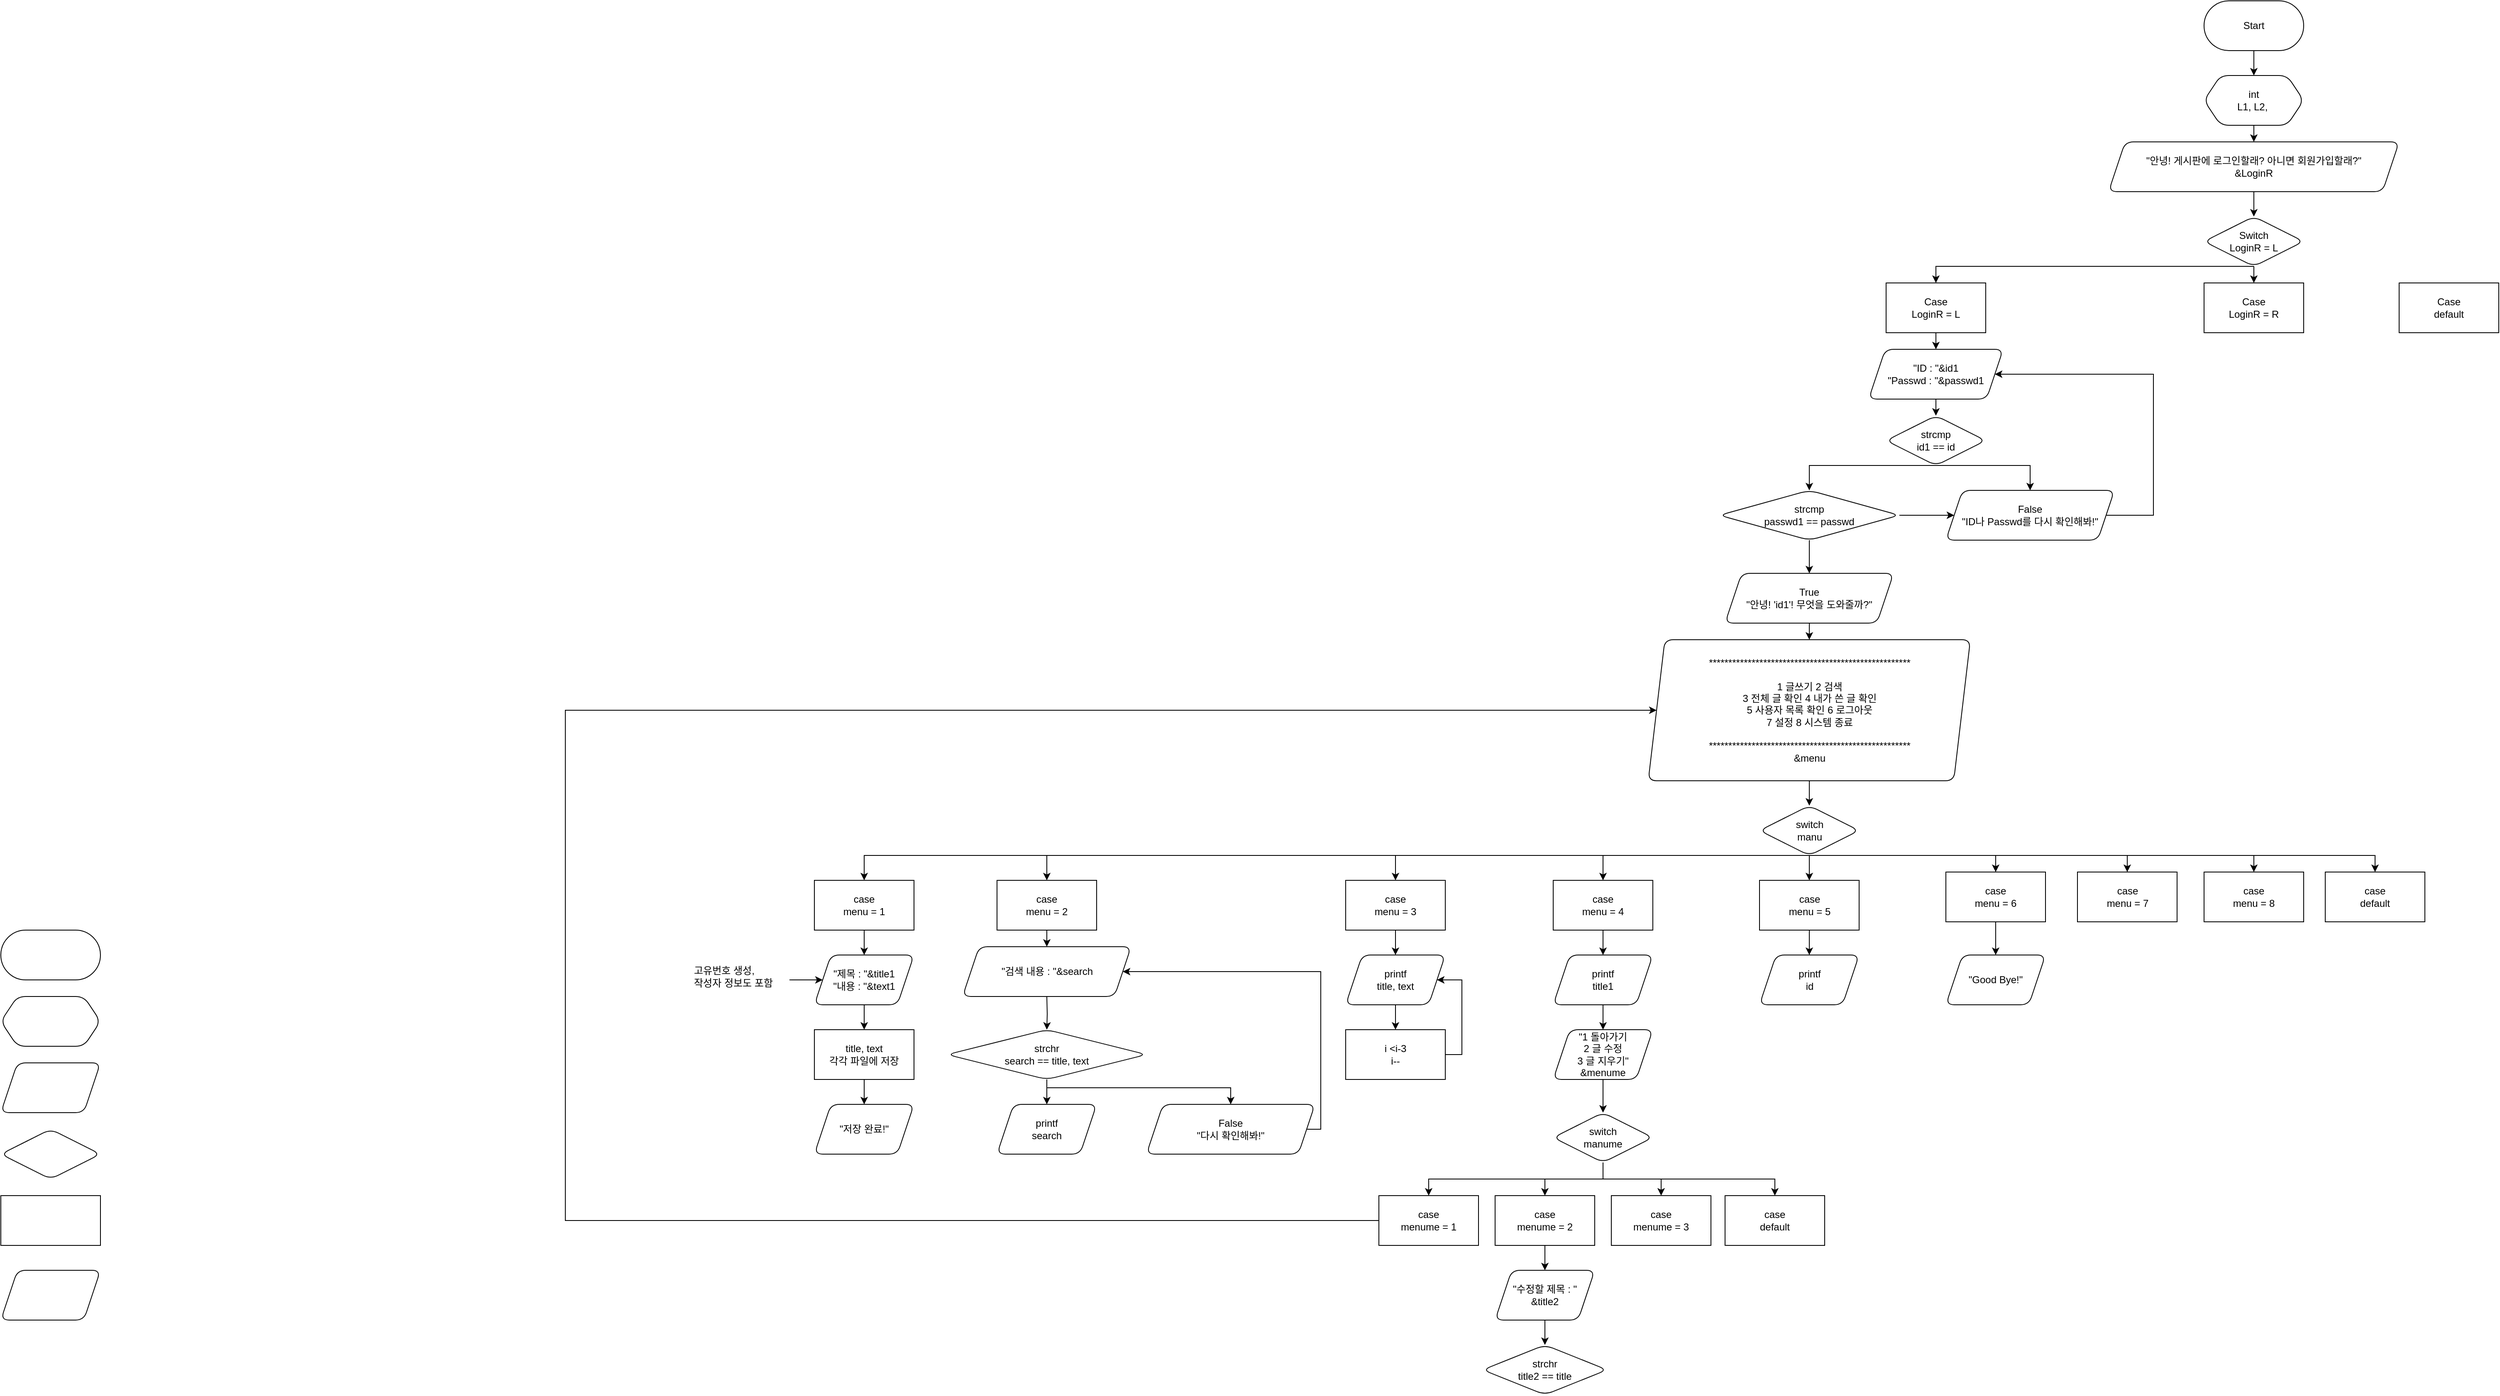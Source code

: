 <mxfile version="21.6.9" type="github">
  <diagram name="페이지-1" id="nsthZNYcR3cqLZR4O99o">
    <mxGraphModel dx="3876" dy="628" grid="1" gridSize="10" guides="1" tooltips="1" connect="1" arrows="1" fold="1" page="1" pageScale="1" pageWidth="827" pageHeight="1169" math="0" shadow="0">
      <root>
        <mxCell id="0" />
        <mxCell id="1" parent="0" />
        <mxCell id="FY-_gAm6HcSWA7IgdV3F-40" style="edgeStyle=orthogonalEdgeStyle;rounded=0;orthogonalLoop=1;jettySize=auto;html=1;exitX=0.5;exitY=1;exitDx=0;exitDy=0;entryX=0.5;entryY=0;entryDx=0;entryDy=0;fontFamily=Helvetica;fontSize=12;fontColor=default;" parent="1" source="FY-_gAm6HcSWA7IgdV3F-2" target="FY-_gAm6HcSWA7IgdV3F-4" edge="1">
          <mxGeometry relative="1" as="geometry" />
        </mxCell>
        <mxCell id="FY-_gAm6HcSWA7IgdV3F-2" value="Start" style="rounded=1;whiteSpace=wrap;html=1;arcSize=50;" parent="1" vertex="1">
          <mxGeometry x="354" y="40" width="120" height="60" as="geometry" />
        </mxCell>
        <mxCell id="FY-_gAm6HcSWA7IgdV3F-41" style="edgeStyle=orthogonalEdgeStyle;rounded=0;orthogonalLoop=1;jettySize=auto;html=1;exitX=0.5;exitY=1;exitDx=0;exitDy=0;entryX=0.5;entryY=0;entryDx=0;entryDy=0;fontFamily=Helvetica;fontSize=12;fontColor=default;" parent="1" source="FY-_gAm6HcSWA7IgdV3F-4" target="FY-_gAm6HcSWA7IgdV3F-6" edge="1">
          <mxGeometry relative="1" as="geometry" />
        </mxCell>
        <mxCell id="FY-_gAm6HcSWA7IgdV3F-4" value="int&lt;br&gt;L1, L2,&amp;nbsp;" style="shape=hexagon;perimeter=hexagonPerimeter2;whiteSpace=wrap;html=1;fixedSize=1;rounded=1;strokeColor=default;fontFamily=Helvetica;fontSize=12;fontColor=default;fillColor=default;" parent="1" vertex="1">
          <mxGeometry x="354" y="130" width="120" height="60" as="geometry" />
        </mxCell>
        <mxCell id="FY-_gAm6HcSWA7IgdV3F-42" style="edgeStyle=orthogonalEdgeStyle;rounded=0;orthogonalLoop=1;jettySize=auto;html=1;exitX=0.5;exitY=1;exitDx=0;exitDy=0;entryX=0.5;entryY=0;entryDx=0;entryDy=0;fontFamily=Helvetica;fontSize=12;fontColor=default;" parent="1" source="FY-_gAm6HcSWA7IgdV3F-6" target="FY-_gAm6HcSWA7IgdV3F-11" edge="1">
          <mxGeometry relative="1" as="geometry" />
        </mxCell>
        <mxCell id="FY-_gAm6HcSWA7IgdV3F-6" value="&quot;안녕! 게시판에 로그인할래? 아니면 회원가입할래?&quot;&lt;br&gt;&amp;amp;LoginR" style="shape=parallelogram;perimeter=parallelogramPerimeter;whiteSpace=wrap;html=1;fixedSize=1;rounded=1;strokeColor=default;fontFamily=Helvetica;fontSize=12;fontColor=default;fillColor=default;" parent="1" vertex="1">
          <mxGeometry x="239" y="210" width="350" height="60" as="geometry" />
        </mxCell>
        <mxCell id="FY-_gAm6HcSWA7IgdV3F-7" value="" style="rounded=1;whiteSpace=wrap;html=1;arcSize=50;" parent="1" vertex="1">
          <mxGeometry x="-2300" y="1160" width="120" height="60" as="geometry" />
        </mxCell>
        <mxCell id="FY-_gAm6HcSWA7IgdV3F-8" value="" style="shape=hexagon;perimeter=hexagonPerimeter2;whiteSpace=wrap;html=1;fixedSize=1;rounded=1;strokeColor=default;fontFamily=Helvetica;fontSize=12;fontColor=default;fillColor=default;" parent="1" vertex="1">
          <mxGeometry x="-2300" y="1240" width="120" height="60" as="geometry" />
        </mxCell>
        <mxCell id="FY-_gAm6HcSWA7IgdV3F-9" value="" style="shape=parallelogram;perimeter=parallelogramPerimeter;whiteSpace=wrap;html=1;fixedSize=1;rounded=1;strokeColor=default;fontFamily=Helvetica;fontSize=12;fontColor=default;fillColor=default;" parent="1" vertex="1">
          <mxGeometry x="-2300" y="1320" width="120" height="60" as="geometry" />
        </mxCell>
        <mxCell id="FY-_gAm6HcSWA7IgdV3F-36" style="edgeStyle=orthogonalEdgeStyle;rounded=0;orthogonalLoop=1;jettySize=auto;html=1;exitX=0.5;exitY=1;exitDx=0;exitDy=0;entryX=0.5;entryY=0;entryDx=0;entryDy=0;fontFamily=Helvetica;fontSize=12;fontColor=default;" parent="1" source="FY-_gAm6HcSWA7IgdV3F-11" target="FY-_gAm6HcSWA7IgdV3F-15" edge="1">
          <mxGeometry relative="1" as="geometry">
            <Array as="points">
              <mxPoint x="31" y="360" />
            </Array>
          </mxGeometry>
        </mxCell>
        <mxCell id="FY-_gAm6HcSWA7IgdV3F-43" style="edgeStyle=orthogonalEdgeStyle;rounded=0;orthogonalLoop=1;jettySize=auto;html=1;exitX=0.5;exitY=1;exitDx=0;exitDy=0;entryX=0.5;entryY=0;entryDx=0;entryDy=0;fontFamily=Helvetica;fontSize=12;fontColor=default;" parent="1" source="FY-_gAm6HcSWA7IgdV3F-11" target="FY-_gAm6HcSWA7IgdV3F-16" edge="1">
          <mxGeometry relative="1" as="geometry" />
        </mxCell>
        <mxCell id="FY-_gAm6HcSWA7IgdV3F-11" value="Switch&lt;br&gt;LoginR = L" style="rhombus;whiteSpace=wrap;html=1;rounded=1;strokeColor=default;fontFamily=Helvetica;fontSize=12;fontColor=default;fillColor=default;" parent="1" vertex="1">
          <mxGeometry x="354" y="300" width="120" height="60" as="geometry" />
        </mxCell>
        <mxCell id="FY-_gAm6HcSWA7IgdV3F-12" value="" style="rhombus;whiteSpace=wrap;html=1;rounded=1;strokeColor=default;fontFamily=Helvetica;fontSize=12;fontColor=default;fillColor=default;" parent="1" vertex="1">
          <mxGeometry x="-2300" y="1400" width="120" height="60" as="geometry" />
        </mxCell>
        <mxCell id="FY-_gAm6HcSWA7IgdV3F-35" style="edgeStyle=orthogonalEdgeStyle;rounded=0;orthogonalLoop=1;jettySize=auto;html=1;exitX=0.5;exitY=1;exitDx=0;exitDy=0;entryX=0.5;entryY=0;entryDx=0;entryDy=0;fontFamily=Helvetica;fontSize=12;fontColor=default;" parent="1" source="FY-_gAm6HcSWA7IgdV3F-15" target="FY-_gAm6HcSWA7IgdV3F-21" edge="1">
          <mxGeometry relative="1" as="geometry" />
        </mxCell>
        <mxCell id="FY-_gAm6HcSWA7IgdV3F-15" value="Case&lt;br&gt;LoginR = L" style="rounded=0;whiteSpace=wrap;html=1;strokeColor=default;fontFamily=Helvetica;fontSize=12;fontColor=default;fillColor=default;" parent="1" vertex="1">
          <mxGeometry x="-29" y="380" width="120" height="60" as="geometry" />
        </mxCell>
        <mxCell id="FY-_gAm6HcSWA7IgdV3F-16" value="Case&lt;br&gt;LoginR = R" style="rounded=0;whiteSpace=wrap;html=1;strokeColor=default;fontFamily=Helvetica;fontSize=12;fontColor=default;fillColor=default;" parent="1" vertex="1">
          <mxGeometry x="354" y="380" width="120" height="60" as="geometry" />
        </mxCell>
        <mxCell id="FY-_gAm6HcSWA7IgdV3F-17" value="Case&lt;br&gt;default" style="rounded=0;whiteSpace=wrap;html=1;strokeColor=default;fontFamily=Helvetica;fontSize=12;fontColor=default;fillColor=default;" parent="1" vertex="1">
          <mxGeometry x="589" y="380" width="120" height="60" as="geometry" />
        </mxCell>
        <mxCell id="FY-_gAm6HcSWA7IgdV3F-18" value="" style="rounded=0;whiteSpace=wrap;html=1;strokeColor=default;fontFamily=Helvetica;fontSize=12;fontColor=default;fillColor=default;" parent="1" vertex="1">
          <mxGeometry x="-2300" y="1480" width="120" height="60" as="geometry" />
        </mxCell>
        <mxCell id="FY-_gAm6HcSWA7IgdV3F-19" value="" style="shape=parallelogram;perimeter=parallelogramPerimeter;whiteSpace=wrap;html=1;fixedSize=1;rounded=1;strokeColor=default;fontFamily=Helvetica;fontSize=12;fontColor=default;fillColor=default;" parent="1" vertex="1">
          <mxGeometry x="-2300" y="1570" width="120" height="60" as="geometry" />
        </mxCell>
        <mxCell id="FY-_gAm6HcSWA7IgdV3F-34" style="edgeStyle=orthogonalEdgeStyle;rounded=0;orthogonalLoop=1;jettySize=auto;html=1;exitX=0.5;exitY=1;exitDx=0;exitDy=0;entryX=0.5;entryY=0;entryDx=0;entryDy=0;fontFamily=Helvetica;fontSize=12;fontColor=default;" parent="1" source="FY-_gAm6HcSWA7IgdV3F-21" target="FY-_gAm6HcSWA7IgdV3F-23" edge="1">
          <mxGeometry relative="1" as="geometry" />
        </mxCell>
        <mxCell id="FY-_gAm6HcSWA7IgdV3F-21" value="&quot;ID : &quot;&amp;amp;id1&lt;br&gt;&quot;Passwd : &quot;&amp;amp;passwd1" style="shape=parallelogram;perimeter=parallelogramPerimeter;whiteSpace=wrap;html=1;fixedSize=1;rounded=1;strokeColor=default;fontFamily=Helvetica;fontSize=12;fontColor=default;fillColor=default;" parent="1" vertex="1">
          <mxGeometry x="-50" y="460" width="162" height="60" as="geometry" />
        </mxCell>
        <mxCell id="FY-_gAm6HcSWA7IgdV3F-31" style="edgeStyle=orthogonalEdgeStyle;rounded=0;orthogonalLoop=1;jettySize=auto;html=1;exitX=0.5;exitY=1;exitDx=0;exitDy=0;entryX=0.5;entryY=0;entryDx=0;entryDy=0;fontFamily=Helvetica;fontSize=12;fontColor=default;" parent="1" source="FY-_gAm6HcSWA7IgdV3F-23" target="FY-_gAm6HcSWA7IgdV3F-25" edge="1">
          <mxGeometry relative="1" as="geometry">
            <Array as="points">
              <mxPoint x="145" y="600" />
            </Array>
          </mxGeometry>
        </mxCell>
        <mxCell id="FY-_gAm6HcSWA7IgdV3F-37" style="edgeStyle=orthogonalEdgeStyle;rounded=0;orthogonalLoop=1;jettySize=auto;html=1;exitX=0.5;exitY=1;exitDx=0;exitDy=0;entryX=0.5;entryY=0;entryDx=0;entryDy=0;fontFamily=Helvetica;fontSize=12;fontColor=default;" parent="1" source="FY-_gAm6HcSWA7IgdV3F-23" target="FY-_gAm6HcSWA7IgdV3F-29" edge="1">
          <mxGeometry relative="1" as="geometry">
            <Array as="points">
              <mxPoint x="-121" y="600" />
            </Array>
          </mxGeometry>
        </mxCell>
        <mxCell id="FY-_gAm6HcSWA7IgdV3F-23" value="strcmp&lt;br&gt;id1 == id" style="rhombus;whiteSpace=wrap;html=1;rounded=1;strokeColor=default;fontFamily=Helvetica;fontSize=12;fontColor=default;fillColor=default;" parent="1" vertex="1">
          <mxGeometry x="-29" y="540" width="120" height="60" as="geometry" />
        </mxCell>
        <mxCell id="FY-_gAm6HcSWA7IgdV3F-56" style="edgeStyle=orthogonalEdgeStyle;rounded=0;orthogonalLoop=1;jettySize=auto;html=1;exitX=0.5;exitY=1;exitDx=0;exitDy=0;entryX=0.5;entryY=0;entryDx=0;entryDy=0;fontFamily=Helvetica;fontSize=12;fontColor=default;" parent="1" source="FY-_gAm6HcSWA7IgdV3F-24" target="FY-_gAm6HcSWA7IgdV3F-44" edge="1">
          <mxGeometry relative="1" as="geometry" />
        </mxCell>
        <mxCell id="FY-_gAm6HcSWA7IgdV3F-24" value="True&lt;br&gt;&quot;안녕! &#39;id1&#39;! 무엇을 도와줄까?&quot;" style="shape=parallelogram;perimeter=parallelogramPerimeter;whiteSpace=wrap;html=1;fixedSize=1;rounded=1;strokeColor=default;fontFamily=Helvetica;fontSize=12;fontColor=default;fillColor=default;" parent="1" vertex="1">
          <mxGeometry x="-223" y="730" width="203" height="60" as="geometry" />
        </mxCell>
        <mxCell id="FY-_gAm6HcSWA7IgdV3F-27" style="edgeStyle=orthogonalEdgeStyle;rounded=0;orthogonalLoop=1;jettySize=auto;html=1;exitX=1;exitY=0.5;exitDx=0;exitDy=0;entryX=1;entryY=0.5;entryDx=0;entryDy=0;fontFamily=Helvetica;fontSize=12;fontColor=default;" parent="1" source="FY-_gAm6HcSWA7IgdV3F-25" target="FY-_gAm6HcSWA7IgdV3F-21" edge="1">
          <mxGeometry relative="1" as="geometry">
            <Array as="points">
              <mxPoint x="293" y="660" />
              <mxPoint x="293" y="490" />
            </Array>
          </mxGeometry>
        </mxCell>
        <mxCell id="FY-_gAm6HcSWA7IgdV3F-25" value="False&lt;br&gt;&quot;ID나 Passwd를 다시 확인해봐!&quot;" style="shape=parallelogram;perimeter=parallelogramPerimeter;whiteSpace=wrap;html=1;fixedSize=1;rounded=1;strokeColor=default;fontFamily=Helvetica;fontSize=12;fontColor=default;fillColor=default;" parent="1" vertex="1">
          <mxGeometry x="43" y="630" width="203" height="60" as="geometry" />
        </mxCell>
        <mxCell id="FY-_gAm6HcSWA7IgdV3F-38" style="edgeStyle=orthogonalEdgeStyle;rounded=0;orthogonalLoop=1;jettySize=auto;html=1;exitX=1;exitY=0.5;exitDx=0;exitDy=0;entryX=0;entryY=0.5;entryDx=0;entryDy=0;fontFamily=Helvetica;fontSize=12;fontColor=default;" parent="1" source="FY-_gAm6HcSWA7IgdV3F-29" target="FY-_gAm6HcSWA7IgdV3F-25" edge="1">
          <mxGeometry relative="1" as="geometry" />
        </mxCell>
        <mxCell id="FY-_gAm6HcSWA7IgdV3F-39" style="edgeStyle=orthogonalEdgeStyle;rounded=0;orthogonalLoop=1;jettySize=auto;html=1;exitX=0.5;exitY=1;exitDx=0;exitDy=0;entryX=0.5;entryY=0;entryDx=0;entryDy=0;fontFamily=Helvetica;fontSize=12;fontColor=default;" parent="1" source="FY-_gAm6HcSWA7IgdV3F-29" target="FY-_gAm6HcSWA7IgdV3F-24" edge="1">
          <mxGeometry relative="1" as="geometry" />
        </mxCell>
        <mxCell id="FY-_gAm6HcSWA7IgdV3F-29" value="strcmp&lt;br&gt;passwd1 == passwd" style="rhombus;whiteSpace=wrap;html=1;rounded=1;strokeColor=default;fontFamily=Helvetica;fontSize=12;fontColor=default;fillColor=default;" parent="1" vertex="1">
          <mxGeometry x="-230" y="630" width="217" height="60" as="geometry" />
        </mxCell>
        <mxCell id="FY-_gAm6HcSWA7IgdV3F-57" style="edgeStyle=orthogonalEdgeStyle;rounded=0;orthogonalLoop=1;jettySize=auto;html=1;exitX=0.5;exitY=1;exitDx=0;exitDy=0;fontFamily=Helvetica;fontSize=12;fontColor=default;" parent="1" source="FY-_gAm6HcSWA7IgdV3F-44" target="FY-_gAm6HcSWA7IgdV3F-47" edge="1">
          <mxGeometry relative="1" as="geometry" />
        </mxCell>
        <mxCell id="FY-_gAm6HcSWA7IgdV3F-44" value="****************************************************&lt;br&gt;&lt;br&gt;1 글쓰기 2 검색&lt;br&gt;3 전체 글 확인 4 내가 쓴 글 확인&lt;br&gt;5 사용자 목록 확인 6 로그아웃&lt;br&gt;7 설정 8 시스템 종료&lt;br&gt;&lt;br style=&quot;border-color: var(--border-color);&quot;&gt;****************************************************&lt;br style=&quot;border-color: var(--border-color);&quot;&gt;&amp;amp;menu" style="shape=parallelogram;perimeter=parallelogramPerimeter;whiteSpace=wrap;html=1;fixedSize=1;rounded=1;strokeColor=default;fontFamily=Helvetica;fontSize=12;fontColor=default;fillColor=default;" parent="1" vertex="1">
          <mxGeometry x="-315.5" y="810" width="388" height="170" as="geometry" />
        </mxCell>
        <mxCell id="A4JI698v6AGm3iHBR7Dz-9" style="edgeStyle=orthogonalEdgeStyle;rounded=0;orthogonalLoop=1;jettySize=auto;html=1;exitX=0.5;exitY=1;exitDx=0;exitDy=0;" edge="1" parent="1" source="FY-_gAm6HcSWA7IgdV3F-46" target="Zyz3G5OSjQmwD31ZuKzT-2">
          <mxGeometry relative="1" as="geometry" />
        </mxCell>
        <mxCell id="FY-_gAm6HcSWA7IgdV3F-46" value="case&lt;br&gt;menu = 1" style="rounded=0;whiteSpace=wrap;html=1;strokeColor=default;fontFamily=Helvetica;fontSize=12;fontColor=default;fillColor=default;" parent="1" vertex="1">
          <mxGeometry x="-1320" y="1100" width="120" height="60" as="geometry" />
        </mxCell>
        <mxCell id="FY-_gAm6HcSWA7IgdV3F-58" style="edgeStyle=orthogonalEdgeStyle;rounded=0;orthogonalLoop=1;jettySize=auto;html=1;exitX=0.5;exitY=1;exitDx=0;exitDy=0;entryX=0.5;entryY=0;entryDx=0;entryDy=0;fontFamily=Helvetica;fontSize=12;fontColor=default;" parent="1" source="FY-_gAm6HcSWA7IgdV3F-47" target="FY-_gAm6HcSWA7IgdV3F-46" edge="1">
          <mxGeometry relative="1" as="geometry">
            <Array as="points">
              <mxPoint x="-1260" y="1070" />
            </Array>
          </mxGeometry>
        </mxCell>
        <mxCell id="FY-_gAm6HcSWA7IgdV3F-59" style="edgeStyle=orthogonalEdgeStyle;rounded=0;orthogonalLoop=1;jettySize=auto;html=1;exitX=0.5;exitY=1;exitDx=0;exitDy=0;entryX=0.5;entryY=0;entryDx=0;entryDy=0;fontFamily=Helvetica;fontSize=12;fontColor=default;" parent="1" source="FY-_gAm6HcSWA7IgdV3F-47" target="FY-_gAm6HcSWA7IgdV3F-48" edge="1">
          <mxGeometry relative="1" as="geometry">
            <Array as="points">
              <mxPoint x="-1040" y="1070" />
            </Array>
          </mxGeometry>
        </mxCell>
        <mxCell id="FY-_gAm6HcSWA7IgdV3F-60" style="edgeStyle=orthogonalEdgeStyle;rounded=0;orthogonalLoop=1;jettySize=auto;html=1;exitX=0.5;exitY=1;exitDx=0;exitDy=0;entryX=0.5;entryY=0;entryDx=0;entryDy=0;fontFamily=Helvetica;fontSize=12;fontColor=default;" parent="1" source="FY-_gAm6HcSWA7IgdV3F-47" target="FY-_gAm6HcSWA7IgdV3F-49" edge="1">
          <mxGeometry relative="1" as="geometry">
            <Array as="points">
              <mxPoint x="-620" y="1070" />
            </Array>
          </mxGeometry>
        </mxCell>
        <mxCell id="FY-_gAm6HcSWA7IgdV3F-61" style="edgeStyle=orthogonalEdgeStyle;rounded=0;orthogonalLoop=1;jettySize=auto;html=1;exitX=0.5;exitY=1;exitDx=0;exitDy=0;entryX=0.5;entryY=0;entryDx=0;entryDy=0;fontFamily=Helvetica;fontSize=12;fontColor=default;" parent="1" source="FY-_gAm6HcSWA7IgdV3F-47" target="FY-_gAm6HcSWA7IgdV3F-50" edge="1">
          <mxGeometry relative="1" as="geometry">
            <Array as="points">
              <mxPoint x="-370" y="1070" />
            </Array>
          </mxGeometry>
        </mxCell>
        <mxCell id="FY-_gAm6HcSWA7IgdV3F-62" style="edgeStyle=orthogonalEdgeStyle;rounded=0;orthogonalLoop=1;jettySize=auto;html=1;exitX=0.5;exitY=1;exitDx=0;exitDy=0;entryX=0.5;entryY=0;entryDx=0;entryDy=0;fontFamily=Helvetica;fontSize=12;fontColor=default;" parent="1" source="FY-_gAm6HcSWA7IgdV3F-47" target="FY-_gAm6HcSWA7IgdV3F-51" edge="1">
          <mxGeometry relative="1" as="geometry">
            <Array as="points">
              <mxPoint x="-121" y="1080" />
              <mxPoint x="-121" y="1080" />
            </Array>
          </mxGeometry>
        </mxCell>
        <mxCell id="FY-_gAm6HcSWA7IgdV3F-63" style="edgeStyle=orthogonalEdgeStyle;rounded=0;orthogonalLoop=1;jettySize=auto;html=1;exitX=0.5;exitY=1;exitDx=0;exitDy=0;entryX=0.5;entryY=0;entryDx=0;entryDy=0;fontFamily=Helvetica;fontSize=12;fontColor=default;" parent="1" source="FY-_gAm6HcSWA7IgdV3F-47" target="FY-_gAm6HcSWA7IgdV3F-52" edge="1">
          <mxGeometry relative="1" as="geometry">
            <Array as="points">
              <mxPoint x="103" y="1070" />
            </Array>
          </mxGeometry>
        </mxCell>
        <mxCell id="FY-_gAm6HcSWA7IgdV3F-64" style="edgeStyle=orthogonalEdgeStyle;rounded=0;orthogonalLoop=1;jettySize=auto;html=1;exitX=0.5;exitY=1;exitDx=0;exitDy=0;entryX=0.5;entryY=0;entryDx=0;entryDy=0;fontFamily=Helvetica;fontSize=12;fontColor=default;" parent="1" source="FY-_gAm6HcSWA7IgdV3F-47" target="FY-_gAm6HcSWA7IgdV3F-53" edge="1">
          <mxGeometry relative="1" as="geometry">
            <Array as="points">
              <mxPoint x="261" y="1070" />
            </Array>
          </mxGeometry>
        </mxCell>
        <mxCell id="FY-_gAm6HcSWA7IgdV3F-65" style="edgeStyle=orthogonalEdgeStyle;rounded=0;orthogonalLoop=1;jettySize=auto;html=1;exitX=0.5;exitY=1;exitDx=0;exitDy=0;entryX=0.5;entryY=0;entryDx=0;entryDy=0;fontFamily=Helvetica;fontSize=12;fontColor=default;" parent="1" source="FY-_gAm6HcSWA7IgdV3F-47" target="FY-_gAm6HcSWA7IgdV3F-54" edge="1">
          <mxGeometry relative="1" as="geometry">
            <Array as="points">
              <mxPoint x="414" y="1070" />
            </Array>
          </mxGeometry>
        </mxCell>
        <mxCell id="FY-_gAm6HcSWA7IgdV3F-66" style="edgeStyle=orthogonalEdgeStyle;rounded=0;orthogonalLoop=1;jettySize=auto;html=1;exitX=0.5;exitY=1;exitDx=0;exitDy=0;entryX=0.5;entryY=0;entryDx=0;entryDy=0;fontFamily=Helvetica;fontSize=12;fontColor=default;" parent="1" source="FY-_gAm6HcSWA7IgdV3F-47" target="FY-_gAm6HcSWA7IgdV3F-55" edge="1">
          <mxGeometry relative="1" as="geometry">
            <Array as="points">
              <mxPoint x="560" y="1070" />
            </Array>
          </mxGeometry>
        </mxCell>
        <mxCell id="FY-_gAm6HcSWA7IgdV3F-47" value="switch&lt;br&gt;manu" style="rhombus;whiteSpace=wrap;html=1;rounded=1;strokeColor=default;fontFamily=Helvetica;fontSize=12;fontColor=default;fillColor=default;" parent="1" vertex="1">
          <mxGeometry x="-181.5" y="1010" width="120" height="60" as="geometry" />
        </mxCell>
        <mxCell id="A4JI698v6AGm3iHBR7Dz-15" style="edgeStyle=orthogonalEdgeStyle;rounded=0;orthogonalLoop=1;jettySize=auto;html=1;exitX=0.5;exitY=1;exitDx=0;exitDy=0;entryX=0.5;entryY=0;entryDx=0;entryDy=0;" edge="1" parent="1" source="FY-_gAm6HcSWA7IgdV3F-48">
          <mxGeometry relative="1" as="geometry">
            <mxPoint x="-1040" y="1180" as="targetPoint" />
          </mxGeometry>
        </mxCell>
        <mxCell id="FY-_gAm6HcSWA7IgdV3F-48" value="case&lt;br&gt;menu = 2" style="rounded=0;whiteSpace=wrap;html=1;strokeColor=default;fontFamily=Helvetica;fontSize=12;fontColor=default;fillColor=default;" parent="1" vertex="1">
          <mxGeometry x="-1100" y="1100" width="120" height="60" as="geometry" />
        </mxCell>
        <mxCell id="A4JI698v6AGm3iHBR7Dz-25" style="edgeStyle=orthogonalEdgeStyle;rounded=0;orthogonalLoop=1;jettySize=auto;html=1;exitX=0.5;exitY=1;exitDx=0;exitDy=0;entryX=0.5;entryY=0;entryDx=0;entryDy=0;" edge="1" parent="1" source="FY-_gAm6HcSWA7IgdV3F-49" target="A4JI698v6AGm3iHBR7Dz-18">
          <mxGeometry relative="1" as="geometry" />
        </mxCell>
        <mxCell id="FY-_gAm6HcSWA7IgdV3F-49" value="case&lt;br&gt;menu = 3" style="rounded=0;whiteSpace=wrap;html=1;strokeColor=default;fontFamily=Helvetica;fontSize=12;fontColor=default;fillColor=default;" parent="1" vertex="1">
          <mxGeometry x="-680" y="1100" width="120" height="60" as="geometry" />
        </mxCell>
        <mxCell id="A4JI698v6AGm3iHBR7Dz-29" style="edgeStyle=orthogonalEdgeStyle;rounded=0;orthogonalLoop=1;jettySize=auto;html=1;exitX=0.5;exitY=1;exitDx=0;exitDy=0;entryX=0.5;entryY=0;entryDx=0;entryDy=0;" edge="1" parent="1" source="FY-_gAm6HcSWA7IgdV3F-50" target="A4JI698v6AGm3iHBR7Dz-28">
          <mxGeometry relative="1" as="geometry" />
        </mxCell>
        <mxCell id="FY-_gAm6HcSWA7IgdV3F-50" value="case&lt;br&gt;menu = 4" style="rounded=0;whiteSpace=wrap;html=1;strokeColor=default;fontFamily=Helvetica;fontSize=12;fontColor=default;fillColor=default;" parent="1" vertex="1">
          <mxGeometry x="-430" y="1100" width="120" height="60" as="geometry" />
        </mxCell>
        <mxCell id="A4JI698v6AGm3iHBR7Dz-32" style="edgeStyle=orthogonalEdgeStyle;rounded=0;orthogonalLoop=1;jettySize=auto;html=1;exitX=0.5;exitY=1;exitDx=0;exitDy=0;" edge="1" parent="1" source="FY-_gAm6HcSWA7IgdV3F-51" target="A4JI698v6AGm3iHBR7Dz-31">
          <mxGeometry relative="1" as="geometry" />
        </mxCell>
        <mxCell id="FY-_gAm6HcSWA7IgdV3F-51" value="case&lt;br&gt;menu = 5" style="rounded=0;whiteSpace=wrap;html=1;strokeColor=default;fontFamily=Helvetica;fontSize=12;fontColor=default;fillColor=default;" parent="1" vertex="1">
          <mxGeometry x="-181.5" y="1100" width="120" height="60" as="geometry" />
        </mxCell>
        <mxCell id="A4JI698v6AGm3iHBR7Dz-34" style="edgeStyle=orthogonalEdgeStyle;rounded=0;orthogonalLoop=1;jettySize=auto;html=1;exitX=0.5;exitY=1;exitDx=0;exitDy=0;entryX=0.5;entryY=0;entryDx=0;entryDy=0;" edge="1" parent="1" source="FY-_gAm6HcSWA7IgdV3F-52" target="A4JI698v6AGm3iHBR7Dz-33">
          <mxGeometry relative="1" as="geometry">
            <mxPoint x="102.704" y="1170" as="targetPoint" />
          </mxGeometry>
        </mxCell>
        <mxCell id="FY-_gAm6HcSWA7IgdV3F-52" value="case&lt;br&gt;menu = 6" style="rounded=0;whiteSpace=wrap;html=1;strokeColor=default;fontFamily=Helvetica;fontSize=12;fontColor=default;fillColor=default;" parent="1" vertex="1">
          <mxGeometry x="43" y="1090" width="120" height="60" as="geometry" />
        </mxCell>
        <mxCell id="FY-_gAm6HcSWA7IgdV3F-53" value="case&lt;br&gt;menu = 7" style="rounded=0;whiteSpace=wrap;html=1;strokeColor=default;fontFamily=Helvetica;fontSize=12;fontColor=default;fillColor=default;" parent="1" vertex="1">
          <mxGeometry x="201.5" y="1090" width="120" height="60" as="geometry" />
        </mxCell>
        <mxCell id="FY-_gAm6HcSWA7IgdV3F-54" value="case&lt;br&gt;menu = 8" style="rounded=0;whiteSpace=wrap;html=1;strokeColor=default;fontFamily=Helvetica;fontSize=12;fontColor=default;fillColor=default;" parent="1" vertex="1">
          <mxGeometry x="354" y="1090" width="120" height="60" as="geometry" />
        </mxCell>
        <mxCell id="FY-_gAm6HcSWA7IgdV3F-55" value="case&lt;br&gt;default" style="rounded=0;whiteSpace=wrap;html=1;strokeColor=default;fontFamily=Helvetica;fontSize=12;fontColor=default;fillColor=default;" parent="1" vertex="1">
          <mxGeometry x="500" y="1090" width="120" height="60" as="geometry" />
        </mxCell>
        <mxCell id="A4JI698v6AGm3iHBR7Dz-10" style="edgeStyle=orthogonalEdgeStyle;rounded=0;orthogonalLoop=1;jettySize=auto;html=1;exitX=0.5;exitY=1;exitDx=0;exitDy=0;" edge="1" parent="1" source="Zyz3G5OSjQmwD31ZuKzT-2" target="A4JI698v6AGm3iHBR7Dz-1">
          <mxGeometry relative="1" as="geometry" />
        </mxCell>
        <mxCell id="Zyz3G5OSjQmwD31ZuKzT-2" value="&quot;제목 : &quot;&amp;amp;title1&lt;br&gt;&quot;내용 : &quot;&amp;amp;text1" style="shape=parallelogram;perimeter=parallelogramPerimeter;whiteSpace=wrap;html=1;fixedSize=1;rounded=1;strokeColor=default;fontFamily=Helvetica;fontSize=12;fontColor=default;fillColor=default;" parent="1" vertex="1">
          <mxGeometry x="-1320" y="1190" width="120" height="60" as="geometry" />
        </mxCell>
        <mxCell id="A4JI698v6AGm3iHBR7Dz-11" style="edgeStyle=orthogonalEdgeStyle;rounded=0;orthogonalLoop=1;jettySize=auto;html=1;exitX=0.5;exitY=1;exitDx=0;exitDy=0;" edge="1" parent="1" source="A4JI698v6AGm3iHBR7Dz-1" target="A4JI698v6AGm3iHBR7Dz-2">
          <mxGeometry relative="1" as="geometry" />
        </mxCell>
        <mxCell id="A4JI698v6AGm3iHBR7Dz-1" value="&lt;div&gt;title, text&lt;/div&gt;&lt;div&gt;각각 파일에 저장&lt;br&gt;&lt;/div&gt;" style="rounded=0;whiteSpace=wrap;html=1;strokeColor=default;fontFamily=Helvetica;fontSize=12;fontColor=default;fillColor=default;" vertex="1" parent="1">
          <mxGeometry x="-1320" y="1280" width="120" height="60" as="geometry" />
        </mxCell>
        <mxCell id="A4JI698v6AGm3iHBR7Dz-2" value="&quot;저장 완료!&quot;" style="shape=parallelogram;perimeter=parallelogramPerimeter;whiteSpace=wrap;html=1;fixedSize=1;rounded=1;strokeColor=default;fontFamily=Helvetica;fontSize=12;fontColor=default;fillColor=default;" vertex="1" parent="1">
          <mxGeometry x="-1320" y="1370" width="120" height="60" as="geometry" />
        </mxCell>
        <mxCell id="A4JI698v6AGm3iHBR7Dz-16" style="edgeStyle=orthogonalEdgeStyle;rounded=0;orthogonalLoop=1;jettySize=auto;html=1;exitX=0.5;exitY=1;exitDx=0;exitDy=0;entryX=0.5;entryY=0;entryDx=0;entryDy=0;" edge="1" parent="1" target="A4JI698v6AGm3iHBR7Dz-5">
          <mxGeometry relative="1" as="geometry">
            <mxPoint x="-1040" y="1240" as="sourcePoint" />
          </mxGeometry>
        </mxCell>
        <mxCell id="A4JI698v6AGm3iHBR7Dz-8" style="edgeStyle=orthogonalEdgeStyle;rounded=0;orthogonalLoop=1;jettySize=auto;html=1;exitX=0.5;exitY=1;exitDx=0;exitDy=0;entryX=0.5;entryY=0;entryDx=0;entryDy=0;" edge="1" parent="1" source="A4JI698v6AGm3iHBR7Dz-5" target="A4JI698v6AGm3iHBR7Dz-6">
          <mxGeometry relative="1" as="geometry">
            <Array as="points">
              <mxPoint x="-1040" y="1350" />
              <mxPoint x="-818" y="1350" />
            </Array>
          </mxGeometry>
        </mxCell>
        <mxCell id="A4JI698v6AGm3iHBR7Dz-51" style="edgeStyle=orthogonalEdgeStyle;rounded=0;orthogonalLoop=1;jettySize=auto;html=1;exitX=0.5;exitY=1;exitDx=0;exitDy=0;entryX=0.5;entryY=0;entryDx=0;entryDy=0;" edge="1" parent="1" source="A4JI698v6AGm3iHBR7Dz-5" target="A4JI698v6AGm3iHBR7Dz-50">
          <mxGeometry relative="1" as="geometry" />
        </mxCell>
        <mxCell id="A4JI698v6AGm3iHBR7Dz-5" value="strchr&lt;br&gt;search == title, text" style="rhombus;whiteSpace=wrap;html=1;rounded=1;strokeColor=default;fontFamily=Helvetica;fontSize=12;fontColor=default;fillColor=default;" vertex="1" parent="1">
          <mxGeometry x="-1160" y="1280" width="240" height="60" as="geometry" />
        </mxCell>
        <mxCell id="A4JI698v6AGm3iHBR7Dz-26" style="edgeStyle=orthogonalEdgeStyle;rounded=0;orthogonalLoop=1;jettySize=auto;html=1;exitX=1;exitY=0.5;exitDx=0;exitDy=0;entryX=1;entryY=0.5;entryDx=0;entryDy=0;" edge="1" parent="1" source="A4JI698v6AGm3iHBR7Dz-6" target="A4JI698v6AGm3iHBR7Dz-17">
          <mxGeometry relative="1" as="geometry">
            <Array as="points">
              <mxPoint x="-710" y="1400" />
              <mxPoint x="-710" y="1210" />
            </Array>
          </mxGeometry>
        </mxCell>
        <mxCell id="A4JI698v6AGm3iHBR7Dz-6" value="False&lt;br&gt;&quot;다시 확인해봐!&quot;" style="shape=parallelogram;perimeter=parallelogramPerimeter;whiteSpace=wrap;html=1;fixedSize=1;rounded=1;strokeColor=default;fontFamily=Helvetica;fontSize=12;fontColor=default;fillColor=default;" vertex="1" parent="1">
          <mxGeometry x="-920" y="1370" width="203" height="60" as="geometry" />
        </mxCell>
        <mxCell id="A4JI698v6AGm3iHBR7Dz-17" value="&quot;검색 내용 : &quot;&amp;amp;search" style="shape=parallelogram;perimeter=parallelogramPerimeter;whiteSpace=wrap;html=1;fixedSize=1;rounded=1;strokeColor=default;fontFamily=Helvetica;fontSize=12;fontColor=default;fillColor=default;" vertex="1" parent="1">
          <mxGeometry x="-1141.5" y="1180" width="203" height="60" as="geometry" />
        </mxCell>
        <mxCell id="A4JI698v6AGm3iHBR7Dz-24" style="edgeStyle=orthogonalEdgeStyle;rounded=0;orthogonalLoop=1;jettySize=auto;html=1;exitX=0.5;exitY=1;exitDx=0;exitDy=0;entryX=0.5;entryY=0;entryDx=0;entryDy=0;" edge="1" parent="1" source="A4JI698v6AGm3iHBR7Dz-18" target="A4JI698v6AGm3iHBR7Dz-20">
          <mxGeometry relative="1" as="geometry" />
        </mxCell>
        <mxCell id="A4JI698v6AGm3iHBR7Dz-18" value="&lt;div&gt;printf&lt;/div&gt;&lt;div&gt;title, text&lt;br&gt;&lt;/div&gt;" style="shape=parallelogram;perimeter=parallelogramPerimeter;whiteSpace=wrap;html=1;fixedSize=1;rounded=1;strokeColor=default;fontFamily=Helvetica;fontSize=12;fontColor=default;fillColor=default;" vertex="1" parent="1">
          <mxGeometry x="-680" y="1190" width="120" height="60" as="geometry" />
        </mxCell>
        <mxCell id="A4JI698v6AGm3iHBR7Dz-23" style="edgeStyle=orthogonalEdgeStyle;rounded=0;orthogonalLoop=1;jettySize=auto;html=1;exitX=1;exitY=0.5;exitDx=0;exitDy=0;entryX=1;entryY=0.5;entryDx=0;entryDy=0;" edge="1" parent="1" source="A4JI698v6AGm3iHBR7Dz-20" target="A4JI698v6AGm3iHBR7Dz-18">
          <mxGeometry relative="1" as="geometry">
            <Array as="points">
              <mxPoint x="-540" y="1310" />
              <mxPoint x="-540" y="1220" />
            </Array>
          </mxGeometry>
        </mxCell>
        <mxCell id="A4JI698v6AGm3iHBR7Dz-20" value="&lt;div&gt;i &amp;lt;i-3&lt;/div&gt;&lt;div&gt;i--&lt;br&gt;&lt;/div&gt;" style="rounded=0;whiteSpace=wrap;html=1;strokeColor=default;fontFamily=Helvetica;fontSize=12;fontColor=default;fillColor=default;" vertex="1" parent="1">
          <mxGeometry x="-680" y="1280" width="120" height="60" as="geometry" />
        </mxCell>
        <mxCell id="A4JI698v6AGm3iHBR7Dz-22" style="edgeStyle=orthogonalEdgeStyle;rounded=0;orthogonalLoop=1;jettySize=auto;html=1;exitX=1;exitY=0.5;exitDx=0;exitDy=0;entryX=0;entryY=0.5;entryDx=0;entryDy=0;" edge="1" parent="1" source="A4JI698v6AGm3iHBR7Dz-21" target="Zyz3G5OSjQmwD31ZuKzT-2">
          <mxGeometry relative="1" as="geometry" />
        </mxCell>
        <mxCell id="A4JI698v6AGm3iHBR7Dz-21" value="&lt;br&gt;&lt;div&gt;고유번호 생성,&lt;/div&gt;&lt;div&gt;작성자 정보도 포함&lt;br&gt;&lt;/div&gt;" style="text;html=1;strokeColor=none;fillColor=none;spacing=5;spacingTop=-20;whiteSpace=wrap;overflow=hidden;rounded=0;" vertex="1" parent="1">
          <mxGeometry x="-1470" y="1197.5" width="120" height="45" as="geometry" />
        </mxCell>
        <mxCell id="A4JI698v6AGm3iHBR7Dz-46" style="edgeStyle=orthogonalEdgeStyle;rounded=0;orthogonalLoop=1;jettySize=auto;html=1;exitX=0.5;exitY=1;exitDx=0;exitDy=0;entryX=0.5;entryY=0;entryDx=0;entryDy=0;" edge="1" parent="1" source="A4JI698v6AGm3iHBR7Dz-28" target="A4JI698v6AGm3iHBR7Dz-35">
          <mxGeometry relative="1" as="geometry" />
        </mxCell>
        <mxCell id="A4JI698v6AGm3iHBR7Dz-28" value="&lt;div&gt;printf&lt;/div&gt;&lt;div&gt;title1&lt;br&gt;&lt;/div&gt;" style="shape=parallelogram;perimeter=parallelogramPerimeter;whiteSpace=wrap;html=1;fixedSize=1;rounded=1;strokeColor=default;fontFamily=Helvetica;fontSize=12;fontColor=default;fillColor=default;" vertex="1" parent="1">
          <mxGeometry x="-430" y="1190" width="120" height="60" as="geometry" />
        </mxCell>
        <mxCell id="A4JI698v6AGm3iHBR7Dz-31" value="&lt;div&gt;printf&lt;/div&gt;&lt;div&gt;id&lt;br&gt;&lt;/div&gt;" style="shape=parallelogram;perimeter=parallelogramPerimeter;whiteSpace=wrap;html=1;fixedSize=1;rounded=1;strokeColor=default;fontFamily=Helvetica;fontSize=12;fontColor=default;fillColor=default;" vertex="1" parent="1">
          <mxGeometry x="-181.5" y="1190" width="120" height="60" as="geometry" />
        </mxCell>
        <mxCell id="A4JI698v6AGm3iHBR7Dz-33" value="&quot;Good Bye!&quot;" style="shape=parallelogram;perimeter=parallelogramPerimeter;whiteSpace=wrap;html=1;fixedSize=1;rounded=1;strokeColor=default;fontFamily=Helvetica;fontSize=12;fontColor=default;fillColor=default;" vertex="1" parent="1">
          <mxGeometry x="43" y="1190" width="120" height="60" as="geometry" />
        </mxCell>
        <mxCell id="A4JI698v6AGm3iHBR7Dz-47" style="edgeStyle=orthogonalEdgeStyle;rounded=0;orthogonalLoop=1;jettySize=auto;html=1;exitX=0.5;exitY=1;exitDx=0;exitDy=0;entryX=0.5;entryY=0;entryDx=0;entryDy=0;" edge="1" parent="1" source="A4JI698v6AGm3iHBR7Dz-35" target="A4JI698v6AGm3iHBR7Dz-36">
          <mxGeometry relative="1" as="geometry" />
        </mxCell>
        <mxCell id="A4JI698v6AGm3iHBR7Dz-35" value="&lt;div&gt;&quot;1 돌아가기&lt;/div&gt;&lt;div&gt;2 글 수정&lt;/div&gt;&lt;div&gt;3 글 지우기&quot;&lt;br&gt;&lt;/div&gt;&lt;div&gt;&amp;amp;menume&lt;/div&gt;" style="shape=parallelogram;perimeter=parallelogramPerimeter;whiteSpace=wrap;html=1;fixedSize=1;rounded=1;strokeColor=default;fontFamily=Helvetica;fontSize=12;fontColor=default;fillColor=default;" vertex="1" parent="1">
          <mxGeometry x="-430" y="1280" width="120" height="60" as="geometry" />
        </mxCell>
        <mxCell id="A4JI698v6AGm3iHBR7Dz-41" style="edgeStyle=orthogonalEdgeStyle;rounded=0;orthogonalLoop=1;jettySize=auto;html=1;exitX=0.5;exitY=1;exitDx=0;exitDy=0;entryX=0.5;entryY=0;entryDx=0;entryDy=0;" edge="1" parent="1" source="A4JI698v6AGm3iHBR7Dz-36" target="A4JI698v6AGm3iHBR7Dz-37">
          <mxGeometry relative="1" as="geometry" />
        </mxCell>
        <mxCell id="A4JI698v6AGm3iHBR7Dz-42" style="edgeStyle=orthogonalEdgeStyle;rounded=0;orthogonalLoop=1;jettySize=auto;html=1;exitX=0.5;exitY=1;exitDx=0;exitDy=0;entryX=0.5;entryY=0;entryDx=0;entryDy=0;" edge="1" parent="1" source="A4JI698v6AGm3iHBR7Dz-36" target="A4JI698v6AGm3iHBR7Dz-38">
          <mxGeometry relative="1" as="geometry" />
        </mxCell>
        <mxCell id="A4JI698v6AGm3iHBR7Dz-43" style="edgeStyle=orthogonalEdgeStyle;rounded=0;orthogonalLoop=1;jettySize=auto;html=1;exitX=0.5;exitY=1;exitDx=0;exitDy=0;entryX=0.5;entryY=0;entryDx=0;entryDy=0;" edge="1" parent="1" source="A4JI698v6AGm3iHBR7Dz-36" target="A4JI698v6AGm3iHBR7Dz-39">
          <mxGeometry relative="1" as="geometry" />
        </mxCell>
        <mxCell id="A4JI698v6AGm3iHBR7Dz-44" style="edgeStyle=orthogonalEdgeStyle;rounded=0;orthogonalLoop=1;jettySize=auto;html=1;exitX=0.5;exitY=1;exitDx=0;exitDy=0;" edge="1" parent="1" source="A4JI698v6AGm3iHBR7Dz-36" target="A4JI698v6AGm3iHBR7Dz-40">
          <mxGeometry relative="1" as="geometry" />
        </mxCell>
        <mxCell id="A4JI698v6AGm3iHBR7Dz-36" value="switch&lt;br&gt;manume" style="rhombus;whiteSpace=wrap;html=1;rounded=1;strokeColor=default;fontFamily=Helvetica;fontSize=12;fontColor=default;fillColor=default;" vertex="1" parent="1">
          <mxGeometry x="-430" y="1380" width="120" height="60" as="geometry" />
        </mxCell>
        <mxCell id="A4JI698v6AGm3iHBR7Dz-48" style="edgeStyle=orthogonalEdgeStyle;rounded=0;orthogonalLoop=1;jettySize=auto;html=1;exitX=0;exitY=0.5;exitDx=0;exitDy=0;entryX=0;entryY=0.5;entryDx=0;entryDy=0;" edge="1" parent="1" source="A4JI698v6AGm3iHBR7Dz-37" target="FY-_gAm6HcSWA7IgdV3F-44">
          <mxGeometry relative="1" as="geometry">
            <Array as="points">
              <mxPoint x="-1620" y="1510" />
              <mxPoint x="-1620" y="895" />
            </Array>
          </mxGeometry>
        </mxCell>
        <mxCell id="A4JI698v6AGm3iHBR7Dz-37" value="case&lt;br&gt;menume = 1" style="rounded=0;whiteSpace=wrap;html=1;strokeColor=default;fontFamily=Helvetica;fontSize=12;fontColor=default;fillColor=default;" vertex="1" parent="1">
          <mxGeometry x="-640" y="1480" width="120" height="60" as="geometry" />
        </mxCell>
        <mxCell id="A4JI698v6AGm3iHBR7Dz-53" style="edgeStyle=orthogonalEdgeStyle;rounded=0;orthogonalLoop=1;jettySize=auto;html=1;exitX=0.5;exitY=1;exitDx=0;exitDy=0;entryX=0.5;entryY=0;entryDx=0;entryDy=0;" edge="1" parent="1" source="A4JI698v6AGm3iHBR7Dz-38" target="A4JI698v6AGm3iHBR7Dz-49">
          <mxGeometry relative="1" as="geometry" />
        </mxCell>
        <mxCell id="A4JI698v6AGm3iHBR7Dz-38" value="case&lt;br&gt;menume = 2" style="rounded=0;whiteSpace=wrap;html=1;strokeColor=default;fontFamily=Helvetica;fontSize=12;fontColor=default;fillColor=default;" vertex="1" parent="1">
          <mxGeometry x="-500" y="1480" width="120" height="60" as="geometry" />
        </mxCell>
        <mxCell id="A4JI698v6AGm3iHBR7Dz-39" value="case&lt;br&gt;menume = 3" style="rounded=0;whiteSpace=wrap;html=1;strokeColor=default;fontFamily=Helvetica;fontSize=12;fontColor=default;fillColor=default;" vertex="1" parent="1">
          <mxGeometry x="-360" y="1480" width="120" height="60" as="geometry" />
        </mxCell>
        <mxCell id="A4JI698v6AGm3iHBR7Dz-40" value="case&lt;br&gt;default" style="rounded=0;whiteSpace=wrap;html=1;strokeColor=default;fontFamily=Helvetica;fontSize=12;fontColor=default;fillColor=default;" vertex="1" parent="1">
          <mxGeometry x="-223" y="1480" width="120" height="60" as="geometry" />
        </mxCell>
        <mxCell id="A4JI698v6AGm3iHBR7Dz-54" style="edgeStyle=orthogonalEdgeStyle;rounded=0;orthogonalLoop=1;jettySize=auto;html=1;exitX=0.5;exitY=1;exitDx=0;exitDy=0;" edge="1" parent="1" source="A4JI698v6AGm3iHBR7Dz-49" target="A4JI698v6AGm3iHBR7Dz-52">
          <mxGeometry relative="1" as="geometry" />
        </mxCell>
        <mxCell id="A4JI698v6AGm3iHBR7Dz-49" value="&lt;div&gt;&quot;수정할 제목 : &quot;&lt;/div&gt;&lt;div&gt;&amp;amp;title2&lt;br&gt;&lt;/div&gt;" style="shape=parallelogram;perimeter=parallelogramPerimeter;whiteSpace=wrap;html=1;fixedSize=1;rounded=1;strokeColor=default;fontFamily=Helvetica;fontSize=12;fontColor=default;fillColor=default;" vertex="1" parent="1">
          <mxGeometry x="-500" y="1570" width="120" height="60" as="geometry" />
        </mxCell>
        <mxCell id="A4JI698v6AGm3iHBR7Dz-50" value="&lt;div&gt;printf&lt;/div&gt;&lt;div&gt;search&lt;br&gt;&lt;/div&gt;" style="shape=parallelogram;perimeter=parallelogramPerimeter;whiteSpace=wrap;html=1;fixedSize=1;rounded=1;strokeColor=default;fontFamily=Helvetica;fontSize=12;fontColor=default;fillColor=default;" vertex="1" parent="1">
          <mxGeometry x="-1100" y="1370" width="120" height="60" as="geometry" />
        </mxCell>
        <mxCell id="A4JI698v6AGm3iHBR7Dz-52" value="strchr&lt;br&gt;title2 == title" style="rhombus;whiteSpace=wrap;html=1;rounded=1;strokeColor=default;fontFamily=Helvetica;fontSize=12;fontColor=default;fillColor=default;" vertex="1" parent="1">
          <mxGeometry x="-515" y="1660" width="150" height="60" as="geometry" />
        </mxCell>
      </root>
    </mxGraphModel>
  </diagram>
</mxfile>
